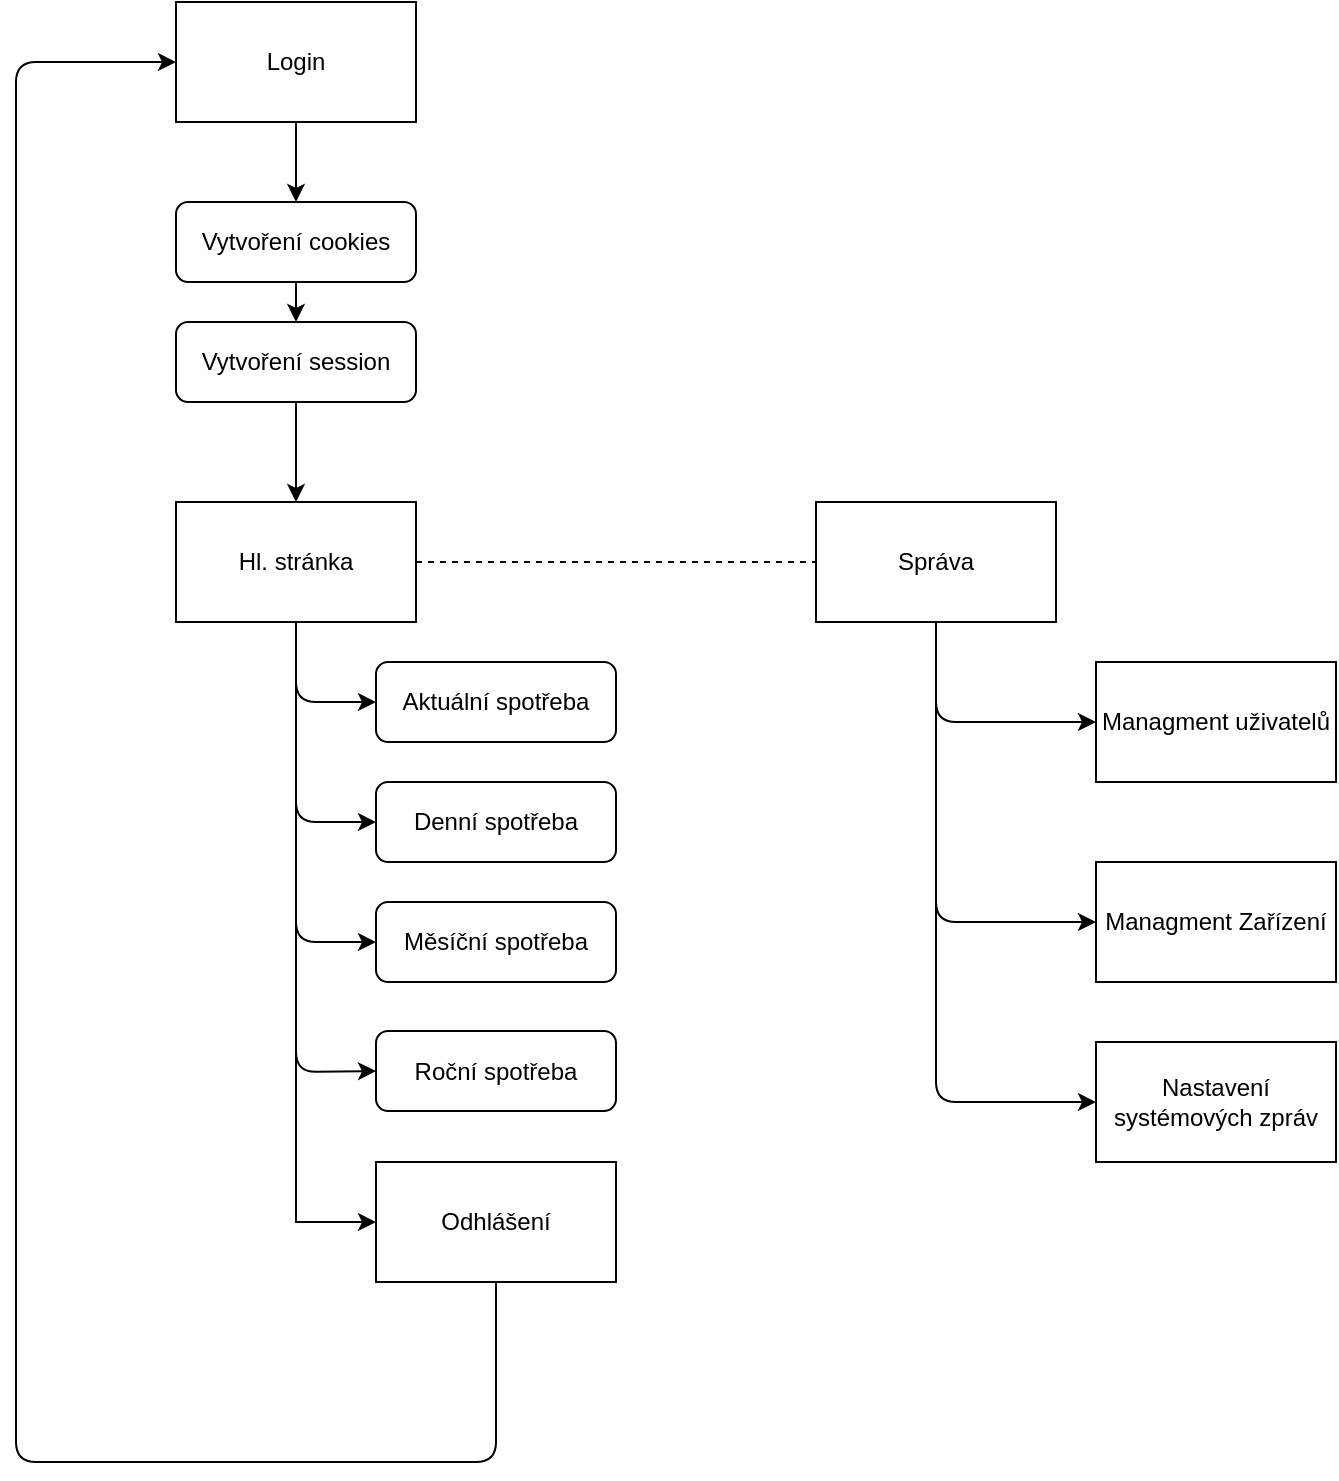 <mxfile version="12.7.8" type="device"><diagram id="prtHgNgQTEPvFCAcTncT" name="Page-1"><mxGraphModel dx="998" dy="548" grid="1" gridSize="10" guides="1" tooltips="1" connect="1" arrows="1" fold="1" page="1" pageScale="1" pageWidth="827" pageHeight="1169" math="0" shadow="0"><root><mxCell id="0"/><mxCell id="1" parent="0"/><mxCell id="_U5iD_Pdvpdj9CkIldI_-48" style="edgeStyle=elbowEdgeStyle;rounded=0;orthogonalLoop=1;jettySize=auto;elbow=vertical;html=1;" edge="1" parent="1" source="_U5iD_Pdvpdj9CkIldI_-1" target="_U5iD_Pdvpdj9CkIldI_-47"><mxGeometry relative="1" as="geometry"><Array as="points"><mxPoint x="220" y="640"/></Array></mxGeometry></mxCell><mxCell id="_U5iD_Pdvpdj9CkIldI_-1" value="Hl. stránka" style="rounded=0;whiteSpace=wrap;html=1;" vertex="1" parent="1"><mxGeometry x="160" y="280" width="120" height="60" as="geometry"/></mxCell><mxCell id="_U5iD_Pdvpdj9CkIldI_-10" value="Správa" style="rounded=0;whiteSpace=wrap;html=1;" vertex="1" parent="1"><mxGeometry x="480" y="280" width="120" height="60" as="geometry"/></mxCell><mxCell id="_U5iD_Pdvpdj9CkIldI_-11" value="Managment uživatelů" style="rounded=0;whiteSpace=wrap;html=1;" vertex="1" parent="1"><mxGeometry x="620" y="360" width="120" height="60" as="geometry"/></mxCell><mxCell id="_U5iD_Pdvpdj9CkIldI_-12" value="Managment Zařízení" style="rounded=0;whiteSpace=wrap;html=1;" vertex="1" parent="1"><mxGeometry x="620" y="460" width="120" height="60" as="geometry"/></mxCell><mxCell id="_U5iD_Pdvpdj9CkIldI_-13" value="Nastavení systémových zpráv" style="rounded=0;whiteSpace=wrap;html=1;" vertex="1" parent="1"><mxGeometry x="620" y="550" width="120" height="60" as="geometry"/></mxCell><mxCell id="_U5iD_Pdvpdj9CkIldI_-14" value="" style="endArrow=classic;html=1;entryX=0;entryY=0.5;entryDx=0;entryDy=0;exitX=0.5;exitY=1;exitDx=0;exitDy=0;" edge="1" parent="1" source="_U5iD_Pdvpdj9CkIldI_-10" target="_U5iD_Pdvpdj9CkIldI_-11"><mxGeometry width="50" height="50" relative="1" as="geometry"><mxPoint x="540" y="390" as="sourcePoint"/><mxPoint x="450" y="450" as="targetPoint"/><Array as="points"><mxPoint x="540" y="390"/></Array></mxGeometry></mxCell><mxCell id="_U5iD_Pdvpdj9CkIldI_-17" value="" style="endArrow=classic;html=1;entryX=0;entryY=0.5;entryDx=0;entryDy=0;exitX=0.5;exitY=1;exitDx=0;exitDy=0;" edge="1" parent="1" source="_U5iD_Pdvpdj9CkIldI_-10" target="_U5iD_Pdvpdj9CkIldI_-12"><mxGeometry width="50" height="50" relative="1" as="geometry"><mxPoint x="540" y="490" as="sourcePoint"/><mxPoint x="450" y="400" as="targetPoint"/><Array as="points"><mxPoint x="540" y="490"/></Array></mxGeometry></mxCell><mxCell id="_U5iD_Pdvpdj9CkIldI_-18" value="" style="endArrow=classic;html=1;entryX=0;entryY=0.5;entryDx=0;entryDy=0;exitX=0.5;exitY=1;exitDx=0;exitDy=0;" edge="1" parent="1" source="_U5iD_Pdvpdj9CkIldI_-10" target="_U5iD_Pdvpdj9CkIldI_-13"><mxGeometry width="50" height="50" relative="1" as="geometry"><mxPoint x="540" y="580" as="sourcePoint"/><mxPoint x="450" y="400" as="targetPoint"/><Array as="points"><mxPoint x="540" y="580"/></Array></mxGeometry></mxCell><mxCell id="_U5iD_Pdvpdj9CkIldI_-19" value="" style="endArrow=none;dashed=1;html=1;entryX=0;entryY=0.5;entryDx=0;entryDy=0;exitX=1;exitY=0.5;exitDx=0;exitDy=0;" edge="1" parent="1" source="_U5iD_Pdvpdj9CkIldI_-1" target="_U5iD_Pdvpdj9CkIldI_-10"><mxGeometry width="50" height="50" relative="1" as="geometry"><mxPoint x="400" y="350" as="sourcePoint"/><mxPoint x="450" y="300" as="targetPoint"/></mxGeometry></mxCell><mxCell id="_U5iD_Pdvpdj9CkIldI_-20" value="Login" style="rounded=0;whiteSpace=wrap;html=1;" vertex="1" parent="1"><mxGeometry x="160" y="30" width="120" height="60" as="geometry"/></mxCell><mxCell id="_U5iD_Pdvpdj9CkIldI_-21" value="" style="endArrow=classic;html=1;exitX=0.5;exitY=1;exitDx=0;exitDy=0;" edge="1" parent="1" source="_U5iD_Pdvpdj9CkIldI_-20"><mxGeometry width="50" height="50" relative="1" as="geometry"><mxPoint x="390" y="300" as="sourcePoint"/><mxPoint x="220" y="130" as="targetPoint"/></mxGeometry></mxCell><mxCell id="_U5iD_Pdvpdj9CkIldI_-23" value="Vytvoření cookies" style="rounded=1;whiteSpace=wrap;html=1;" vertex="1" parent="1"><mxGeometry x="160" y="130" width="120" height="40" as="geometry"/></mxCell><mxCell id="_U5iD_Pdvpdj9CkIldI_-24" value="Vytvoření session" style="rounded=1;whiteSpace=wrap;html=1;" vertex="1" parent="1"><mxGeometry x="160" y="190" width="120" height="40" as="geometry"/></mxCell><mxCell id="_U5iD_Pdvpdj9CkIldI_-25" value="" style="endArrow=classic;html=1;exitX=0.5;exitY=1;exitDx=0;exitDy=0;entryX=0.5;entryY=0;entryDx=0;entryDy=0;" edge="1" parent="1" source="_U5iD_Pdvpdj9CkIldI_-23" target="_U5iD_Pdvpdj9CkIldI_-24"><mxGeometry width="50" height="50" relative="1" as="geometry"><mxPoint x="390" y="260" as="sourcePoint"/><mxPoint x="440" y="210" as="targetPoint"/></mxGeometry></mxCell><mxCell id="_U5iD_Pdvpdj9CkIldI_-27" value="" style="endArrow=classic;html=1;exitX=0.5;exitY=1;exitDx=0;exitDy=0;entryX=0.5;entryY=0;entryDx=0;entryDy=0;" edge="1" parent="1" source="_U5iD_Pdvpdj9CkIldI_-24" target="_U5iD_Pdvpdj9CkIldI_-1"><mxGeometry width="50" height="50" relative="1" as="geometry"><mxPoint x="390" y="260" as="sourcePoint"/><mxPoint x="440" y="210" as="targetPoint"/></mxGeometry></mxCell><mxCell id="_U5iD_Pdvpdj9CkIldI_-29" value="Aktuální spotřeba" style="rounded=1;whiteSpace=wrap;html=1;" vertex="1" parent="1"><mxGeometry x="260" y="360" width="120" height="40" as="geometry"/></mxCell><mxCell id="_U5iD_Pdvpdj9CkIldI_-30" value="" style="endArrow=classic;html=1;exitX=0.5;exitY=1;exitDx=0;exitDy=0;entryX=0;entryY=0.5;entryDx=0;entryDy=0;" edge="1" parent="1" source="_U5iD_Pdvpdj9CkIldI_-1" target="_U5iD_Pdvpdj9CkIldI_-29"><mxGeometry width="50" height="50" relative="1" as="geometry"><mxPoint x="390" y="360" as="sourcePoint"/><mxPoint x="440" y="310" as="targetPoint"/><Array as="points"><mxPoint x="220" y="380"/></Array></mxGeometry></mxCell><mxCell id="_U5iD_Pdvpdj9CkIldI_-35" value="Denní spotřeba" style="rounded=1;whiteSpace=wrap;html=1;" vertex="1" parent="1"><mxGeometry x="260" y="420" width="120" height="40" as="geometry"/></mxCell><mxCell id="_U5iD_Pdvpdj9CkIldI_-36" value="Měsíční spotřeba" style="rounded=1;whiteSpace=wrap;html=1;" vertex="1" parent="1"><mxGeometry x="260" y="480" width="120" height="40" as="geometry"/></mxCell><mxCell id="_U5iD_Pdvpdj9CkIldI_-37" value="Roční spotřeba" style="rounded=1;whiteSpace=wrap;html=1;" vertex="1" parent="1"><mxGeometry x="260" y="544.5" width="120" height="40" as="geometry"/></mxCell><mxCell id="_U5iD_Pdvpdj9CkIldI_-43" value="" style="endArrow=classic;html=1;entryX=0;entryY=0.5;entryDx=0;entryDy=0;exitX=0.5;exitY=1;exitDx=0;exitDy=0;" edge="1" parent="1" source="_U5iD_Pdvpdj9CkIldI_-1" target="_U5iD_Pdvpdj9CkIldI_-37"><mxGeometry width="50" height="50" relative="1" as="geometry"><mxPoint x="390" y="460" as="sourcePoint"/><mxPoint x="440" y="410" as="targetPoint"/><Array as="points"><mxPoint x="220" y="565"/></Array></mxGeometry></mxCell><mxCell id="_U5iD_Pdvpdj9CkIldI_-44" value="" style="endArrow=classic;html=1;entryX=0;entryY=0.5;entryDx=0;entryDy=0;exitX=0.5;exitY=1;exitDx=0;exitDy=0;" edge="1" parent="1" source="_U5iD_Pdvpdj9CkIldI_-1" target="_U5iD_Pdvpdj9CkIldI_-36"><mxGeometry width="50" height="50" relative="1" as="geometry"><mxPoint x="390" y="460" as="sourcePoint"/><mxPoint x="450" y="400" as="targetPoint"/><Array as="points"><mxPoint x="220" y="500"/></Array></mxGeometry></mxCell><mxCell id="_U5iD_Pdvpdj9CkIldI_-45" value="" style="endArrow=classic;html=1;entryX=0;entryY=0.5;entryDx=0;entryDy=0;exitX=0.5;exitY=1;exitDx=0;exitDy=0;" edge="1" parent="1" source="_U5iD_Pdvpdj9CkIldI_-1" target="_U5iD_Pdvpdj9CkIldI_-35"><mxGeometry width="50" height="50" relative="1" as="geometry"><mxPoint x="390" y="460" as="sourcePoint"/><mxPoint x="440" y="410" as="targetPoint"/><Array as="points"><mxPoint x="220" y="440"/></Array></mxGeometry></mxCell><mxCell id="_U5iD_Pdvpdj9CkIldI_-47" value="Odhlášení" style="rounded=0;whiteSpace=wrap;html=1;" vertex="1" parent="1"><mxGeometry x="260" y="610" width="120" height="60" as="geometry"/></mxCell><mxCell id="_U5iD_Pdvpdj9CkIldI_-49" value="" style="endArrow=classic;html=1;exitX=0.5;exitY=1;exitDx=0;exitDy=0;entryX=0;entryY=0.5;entryDx=0;entryDy=0;" edge="1" parent="1" source="_U5iD_Pdvpdj9CkIldI_-47" target="_U5iD_Pdvpdj9CkIldI_-20"><mxGeometry width="50" height="50" relative="1" as="geometry"><mxPoint x="390" y="660" as="sourcePoint"/><mxPoint x="80" y="60" as="targetPoint"/><Array as="points"><mxPoint x="320" y="760"/><mxPoint x="80" y="760"/><mxPoint x="80" y="60"/></Array></mxGeometry></mxCell></root></mxGraphModel></diagram></mxfile>